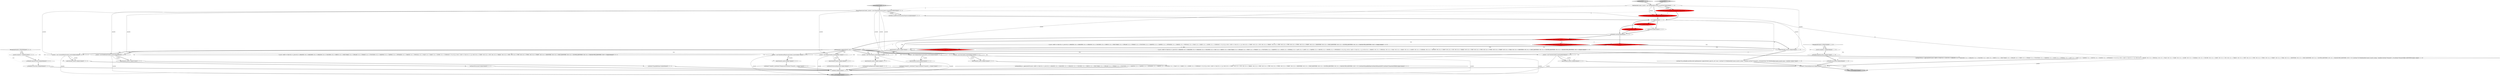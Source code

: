 digraph {
49 [style = filled, label = "getInterpreter().adaptivePredict(_input,77,_ctx)@@@9@@@['0', '0', '1']", fillcolor = white, shape = diamond image = "AAA0AAABBB3BBB"];
7 [style = filled, label = "{setState(728)_la = _input.LA(1)if ((((_la) & ~0x3f) == 0 && ((1L << _la) & ((1L << ANALYZE) | (1L << ANALYZED) | (1L << CATALOGS) | (1L << COLUMNS) | (1L << DAY) | (1L << DEBUG) | (1L << EXECUTABLE) | (1L << EXPLAIN) | (1L << FIRST) | (1L << FORMAT) | (1L << FUNCTIONS) | (1L << GRAPHVIZ) | (1L << HOUR) | (1L << INTERVAL) | (1L << LAST) | (1L << LIMIT) | (1L << MAPPED) | (1L << MINUTE) | (1L << MONTH) | (1L << OPTIMIZED))) != 0) || ((((_la - 65)) & ~0x3f) == 0 && ((1L << (_la - 65)) & ((1L << (PARSED - 65)) | (1L << (PHYSICAL - 65)) | (1L << (PLAN - 65)) | (1L << (RLIKE - 65)) | (1L << (QUERY - 65)) | (1L << (SCHEMAS - 65)) | (1L << (SECOND - 65)) | (1L << (SHOW - 65)) | (1L << (SYS - 65)) | (1L << (TABLES - 65)) | (1L << (TEXT - 65)) | (1L << (TYPE - 65)) | (1L << (TYPES - 65)) | (1L << (VERIFY - 65)) | (1L << (YEAR - 65)) | (1L << (IDENTIFIER - 65)) | (1L << (DIGIT_IDENTIFIER - 65)) | (1L << (QUOTED_IDENTIFIER - 65)) | (1L << (BACKQUOTED_IDENTIFIER - 65)))) != 0)) {{setState(725)((TableIdentifierContext)_localctx).catalog = identifier()setState(726)match(T__3)}}setState(730)match(TABLE_IDENTIFIER)}@@@11@@@['1', '1', '0']", fillcolor = white, shape = ellipse image = "AAA0AAABBB1BBB"];
20 [style = filled, label = "setState(737)@@@7@@@['0', '1', '0']", fillcolor = red, shape = ellipse image = "AAA1AAABBB2BBB"];
4 [style = filled, label = "RecognitionException re@@@45@@@['1', '1', '0']", fillcolor = white, shape = diamond image = "AAA0AAABBB1BBB"];
16 [style = filled, label = "_errHandler.sync(this)@@@8@@@['1', '1', '1']", fillcolor = white, shape = ellipse image = "AAA0AAABBB1BBB"];
55 [style = filled, label = "_localctx = new ExtractContext(_localctx)@@@17@@@['0', '0', '1']", fillcolor = white, shape = ellipse image = "AAA0AAABBB3BBB"];
32 [style = filled, label = "enterOuterAlt(_localctx,4)@@@32@@@['0', '0', '1']", fillcolor = white, shape = ellipse image = "AAA0AAABBB3BBB"];
51 [style = filled, label = "enterOuterAlt(_localctx,1)@@@11@@@['0', '0', '1']", fillcolor = white, shape = ellipse image = "AAA0AAABBB3BBB"];
57 [style = filled, label = "{setState(562)castExpression()}@@@12@@@['0', '0', '1']", fillcolor = white, shape = ellipse image = "AAA0AAABBB3BBB"];
43 [style = filled, label = "enterOuterAlt(_localctx,7)@@@67@@@['0', '0', '1']", fillcolor = white, shape = ellipse image = "AAA0AAABBB3BBB"];
47 [style = filled, label = "enterRule(_localctx,60,RULE_primaryExpression)@@@4@@@['0', '0', '1']", fillcolor = white, shape = ellipse image = "AAA0AAABBB3BBB"];
18 [style = filled, label = "enterRule(_localctx,90,RULE_tableIdentifier)@@@4@@@['1', '0', '0']", fillcolor = red, shape = ellipse image = "AAA1AAABBB1BBB"];
58 [style = filled, label = "{setState(576)qualifiedName()}@@@68@@@['0', '0', '1']", fillcolor = white, shape = ellipse image = "AAA0AAABBB3BBB"];
41 [style = filled, label = "_localctx = new ParenthesizedExpressionContext(_localctx)@@@73@@@['0', '0', '1']", fillcolor = white, shape = ellipse image = "AAA0AAABBB3BBB"];
12 [style = filled, label = "getInterpreter().adaptivePredict(_input,91,_ctx)@@@9@@@['1', '0', '0']", fillcolor = red, shape = diamond image = "AAA1AAABBB1BBB"];
26 [style = filled, label = "_localctx = new CastContext(_localctx)@@@10@@@['0', '0', '1']", fillcolor = white, shape = ellipse image = "AAA0AAABBB3BBB"];
5 [style = filled, label = "tableIdentifier['1', '0', '0']", fillcolor = lightgray, shape = diamond image = "AAA0AAABBB1BBB"];
0 [style = filled, label = "{setState(734)_errHandler.sync(this)switch (getInterpreter().adaptivePredict(_input,94,_ctx)) {case 1:{setState(731)((TableIdentifierContext)_localctx).catalog = identifier()setState(732)match(T__3)}breaksetState(736)((TableIdentifierContext)_localctx).name = identifier()}@@@27@@@['1', '1', '0']", fillcolor = white, shape = ellipse image = "AAA0AAABBB1BBB"];
23 [style = filled, label = "getInterpreter().adaptivePredict(_input,95,_ctx)@@@9@@@['0', '1', '0']", fillcolor = red, shape = diamond image = "AAA1AAABBB2BBB"];
27 [style = filled, label = "enterOuterAlt(_localctx,8)@@@74@@@['0', '0', '1']", fillcolor = white, shape = ellipse image = "AAA0AAABBB3BBB"];
3 [style = filled, label = "int _la@@@5@@@['1', '1', '1']", fillcolor = white, shape = ellipse image = "AAA0AAABBB1BBB"];
34 [style = filled, label = "_localctx = new DereferenceContext(_localctx)@@@66@@@['0', '0', '1']", fillcolor = white, shape = ellipse image = "AAA0AAABBB3BBB"];
25 [style = filled, label = "_localctx = new SubqueryExpressionContext(_localctx)@@@55@@@['0', '0', '1']", fillcolor = white, shape = ellipse image = "AAA0AAABBB3BBB"];
33 [style = filled, label = "_localctx = new FunctionContext(_localctx)@@@48@@@['0', '0', '1']", fillcolor = white, shape = ellipse image = "AAA0AAABBB3BBB"];
42 [style = filled, label = "enterOuterAlt(_localctx,3)@@@25@@@['0', '0', '1']", fillcolor = white, shape = ellipse image = "AAA0AAABBB3BBB"];
53 [style = filled, label = "{setState(564)constant()}@@@26@@@['0', '0', '1']", fillcolor = white, shape = ellipse image = "AAA0AAABBB3BBB"];
45 [style = filled, label = "{setState(577)match(T__0)setState(578)expression()setState(579)match(T__1)}@@@75@@@['0', '0', '1']", fillcolor = white, shape = ellipse image = "AAA0AAABBB3BBB"];
40 [style = filled, label = "PrimaryExpressionContext _localctx = new PrimaryExpressionContext(_ctx,getState())@@@3@@@['0', '0', '1']", fillcolor = white, shape = ellipse image = "AAA0AAABBB3BBB"];
31 [style = filled, label = "primaryExpression['0', '0', '1']", fillcolor = lightgray, shape = diamond image = "AAA0AAABBB3BBB"];
37 [style = filled, label = "enterOuterAlt(_localctx,5)@@@49@@@['0', '0', '1']", fillcolor = white, shape = ellipse image = "AAA0AAABBB3BBB"];
19 [style = filled, label = "enterRule(_localctx,96,RULE_tableIdentifier)@@@4@@@['0', '1', '0']", fillcolor = red, shape = ellipse image = "AAA1AAABBB2BBB"];
22 [style = filled, label = "tableIdentifier['0', '1', '0']", fillcolor = lightgray, shape = diamond image = "AAA0AAABBB2BBB"];
10 [style = filled, label = "_errHandler.recover(this,re)@@@48@@@['1', '1', '0']", fillcolor = white, shape = ellipse image = "AAA0AAABBB1BBB"];
13 [style = filled, label = "enterOuterAlt(_localctx,2)@@@26@@@['1', '1', '0']", fillcolor = white, shape = ellipse image = "AAA0AAABBB1BBB"];
38 [style = filled, label = "enterOuterAlt(_localctx,6)@@@56@@@['0', '0', '1']", fillcolor = white, shape = ellipse image = "AAA0AAABBB3BBB"];
56 [style = filled, label = "return _localctx@@@94@@@['0', '0', '1']", fillcolor = lightgray, shape = ellipse image = "AAA0AAABBB3BBB"];
29 [style = filled, label = "{setState(572)match(T__0)setState(573)query()setState(574)match(T__1)}@@@57@@@['0', '0', '1']", fillcolor = white, shape = ellipse image = "AAA0AAABBB3BBB"];
30 [style = filled, label = "setState(581)@@@7@@@['0', '0', '1']", fillcolor = white, shape = ellipse image = "AAA0AAABBB3BBB"];
44 [style = filled, label = "(((_la) & ~0x3f) == 0 && ((1L << _la) & ((1L << ANALYZE) | (1L << ANALYZED) | (1L << CATALOGS) | (1L << COLUMNS) | (1L << DEBUG) | (1L << EXECUTABLE) | (1L << EXPLAIN) | (1L << FORMAT) | (1L << FUNCTIONS) | (1L << GRAPHVIZ) | (1L << MAPPED) | (1L << OPTIMIZED) | (1L << PARSED) | (1L << PHYSICAL) | (1L << PLAN) | (1L << RLIKE) | (1L << QUERY) | (1L << SCHEMAS))) != 0) || ((((_la - 64)) & ~0x3f) == 0 && ((1L << (_la - 64)) & ((1L << (SHOW - 64)) | (1L << (SYS - 64)) | (1L << (TABLES - 64)) | (1L << (TEXT - 64)) | (1L << (TYPE - 64)) | (1L << (TYPES - 64)) | (1L << (VERIFY - 64)) | (1L << (IDENTIFIER - 64)) | (1L << (DIGIT_IDENTIFIER - 64)) | (1L << (QUOTED_IDENTIFIER - 64)) | (1L << (BACKQUOTED_IDENTIFIER - 64)))) != 0)@@@36@@@['0', '0', '1']", fillcolor = white, shape = diamond image = "AAA0AAABBB3BBB"];
28 [style = filled, label = "_errHandler.reportError(this,re)@@@88@@@['0', '0', '1']", fillcolor = white, shape = ellipse image = "AAA0AAABBB3BBB"];
2 [style = filled, label = "_localctx.exception = re@@@46@@@['1', '1', '0']", fillcolor = white, shape = ellipse image = "AAA0AAABBB1BBB"];
50 [style = filled, label = "_localctx.exception = re@@@87@@@['0', '0', '1']", fillcolor = white, shape = ellipse image = "AAA0AAABBB3BBB"];
21 [style = filled, label = "(((_la) & ~0x3f) == 0 && ((1L << _la) & ((1L << ANALYZE) | (1L << ANALYZED) | (1L << CATALOGS) | (1L << COLUMNS) | (1L << DAY) | (1L << DEBUG) | (1L << EXECUTABLE) | (1L << EXPLAIN) | (1L << FIRST) | (1L << FORMAT) | (1L << FUNCTIONS) | (1L << GRAPHVIZ) | (1L << HOUR) | (1L << INTERVAL) | (1L << LAST) | (1L << LIMIT) | (1L << MAPPED) | (1L << MINUTE) | (1L << MONTH) | (1L << OPTIMIZED))) != 0) || ((((_la - 65)) & ~0x3f) == 0 && ((1L << (_la - 65)) & ((1L << (PARSED - 65)) | (1L << (PHYSICAL - 65)) | (1L << (PLAN - 65)) | (1L << (RLIKE - 65)) | (1L << (QUERY - 65)) | (1L << (SCHEMAS - 65)) | (1L << (SECOND - 65)) | (1L << (SHOW - 65)) | (1L << (SYS - 65)) | (1L << (TABLES - 65)) | (1L << (TEXT - 65)) | (1L << (TYPE - 65)) | (1L << (TYPES - 65)) | (1L << (VERIFY - 65)) | (1L << (YEAR - 65)) | (1L << (IDENTIFIER - 65)) | (1L << (DIGIT_IDENTIFIER - 65)) | (1L << (QUOTED_IDENTIFIER - 65)) | (1L << (BACKQUOTED_IDENTIFIER - 65)))) != 0)@@@14@@@['0', '1', '0']", fillcolor = white, shape = diamond image = "AAA0AAABBB2BBB"];
24 [style = filled, label = "getInterpreter().adaptivePredict(_input,94,_ctx)@@@30@@@['0', '1', '0']", fillcolor = red, shape = diamond image = "AAA1AAABBB2BBB"];
9 [style = filled, label = "getInterpreter().adaptivePredict(_input,90,_ctx)@@@30@@@['1', '0', '0']", fillcolor = red, shape = diamond image = "AAA1AAABBB1BBB"];
59 [style = filled, label = "_localctx = new StarContext(_localctx)@@@31@@@['0', '0', '1']", fillcolor = white, shape = ellipse image = "AAA0AAABBB3BBB"];
17 [style = filled, label = "TableIdentifierContext _localctx = new TableIdentifierContext(_ctx,getState())@@@3@@@['1', '1', '0']", fillcolor = white, shape = ellipse image = "AAA0AAABBB1BBB"];
36 [style = filled, label = "{setState(563)extractExpression()}@@@19@@@['0', '0', '1']", fillcolor = white, shape = ellipse image = "AAA0AAABBB3BBB"];
11 [style = filled, label = "_errHandler.reportError(this,re)@@@47@@@['1', '1', '0']", fillcolor = white, shape = ellipse image = "AAA0AAABBB1BBB"];
46 [style = filled, label = "enterOuterAlt(_localctx,2)@@@18@@@['0', '0', '1']", fillcolor = white, shape = ellipse image = "AAA0AAABBB3BBB"];
52 [style = filled, label = "{exitRule()}@@@91@@@['0', '0', '1']", fillcolor = white, shape = ellipse image = "AAA0AAABBB3BBB"];
8 [style = filled, label = "return _localctx@@@53@@@['1', '1', '0']", fillcolor = lightgray, shape = ellipse image = "AAA0AAABBB1BBB"];
39 [style = filled, label = "RecognitionException re@@@86@@@['0', '0', '1']", fillcolor = white, shape = diamond image = "AAA0AAABBB3BBB"];
54 [style = filled, label = "_errHandler.recover(this,re)@@@89@@@['0', '0', '1']", fillcolor = white, shape = ellipse image = "AAA0AAABBB3BBB"];
14 [style = filled, label = "(((_la) & ~0x3f) == 0 && ((1L << _la) & ((1L << ANALYZE) | (1L << ANALYZED) | (1L << CATALOGS) | (1L << COLUMNS) | (1L << DEBUG) | (1L << EXECUTABLE) | (1L << EXPLAIN) | (1L << FORMAT) | (1L << FUNCTIONS) | (1L << GRAPHVIZ) | (1L << MAPPED) | (1L << OPTIMIZED) | (1L << PARSED) | (1L << PHYSICAL) | (1L << PLAN) | (1L << RLIKE) | (1L << QUERY) | (1L << SCHEMAS))) != 0) || ((((_la - 64)) & ~0x3f) == 0 && ((1L << (_la - 64)) & ((1L << (SHOW - 64)) | (1L << (SYS - 64)) | (1L << (TABLES - 64)) | (1L << (TEXT - 64)) | (1L << (TYPE - 64)) | (1L << (TYPES - 64)) | (1L << (VERIFY - 64)) | (1L << (IDENTIFIER - 64)) | (1L << (DIGIT_IDENTIFIER - 64)) | (1L << (QUOTED_IDENTIFIER - 64)) | (1L << (BACKQUOTED_IDENTIFIER - 64)))) != 0)@@@14@@@['1', '0', '0']", fillcolor = white, shape = diamond image = "AAA0AAABBB1BBB"];
48 [style = filled, label = "{setState(568)_la = _input.LA(1)if ((((_la) & ~0x3f) == 0 && ((1L << _la) & ((1L << ANALYZE) | (1L << ANALYZED) | (1L << CATALOGS) | (1L << COLUMNS) | (1L << DEBUG) | (1L << EXECUTABLE) | (1L << EXPLAIN) | (1L << FORMAT) | (1L << FUNCTIONS) | (1L << GRAPHVIZ) | (1L << MAPPED) | (1L << OPTIMIZED) | (1L << PARSED) | (1L << PHYSICAL) | (1L << PLAN) | (1L << RLIKE) | (1L << QUERY) | (1L << SCHEMAS))) != 0) || ((((_la - 64)) & ~0x3f) == 0 && ((1L << (_la - 64)) & ((1L << (SHOW - 64)) | (1L << (SYS - 64)) | (1L << (TABLES - 64)) | (1L << (TEXT - 64)) | (1L << (TYPE - 64)) | (1L << (TYPES - 64)) | (1L << (VERIFY - 64)) | (1L << (IDENTIFIER - 64)) | (1L << (DIGIT_IDENTIFIER - 64)) | (1L << (QUOTED_IDENTIFIER - 64)) | (1L << (BACKQUOTED_IDENTIFIER - 64)))) != 0)) {{setState(565)qualifiedName()setState(566)match(DOT)}}setState(570)match(ASTERISK)}@@@33@@@['0', '0', '1']", fillcolor = white, shape = ellipse image = "AAA0AAABBB3BBB"];
15 [style = filled, label = "{setState(571)functionExpression()}@@@50@@@['1', '1', '1']", fillcolor = white, shape = ellipse image = "AAA0AAABBB1BBB"];
35 [style = filled, label = "_localctx = new ConstantDefaultContext(_localctx)@@@24@@@['0', '0', '1']", fillcolor = white, shape = ellipse image = "AAA0AAABBB3BBB"];
1 [style = filled, label = "setState(711)@@@7@@@['1', '0', '0']", fillcolor = red, shape = ellipse image = "AAA1AAABBB1BBB"];
6 [style = filled, label = "enterOuterAlt(_localctx,1)@@@10@@@['1', '1', '0']", fillcolor = white, shape = ellipse image = "AAA0AAABBB1BBB"];
18->3 [style = bold, label=""];
3->7 [style = solid, label="_la"];
25->38 [style = solid, label="_localctx"];
49->59 [style = bold, label=""];
49->55 [style = dotted, label="true"];
49->34 [style = dotted, label="true"];
40->26 [style = solid, label="_localctx"];
37->15 [style = bold, label=""];
40->25 [style = solid, label="_localctx"];
0->15 [style = bold, label=""];
26->51 [style = bold, label=""];
49->55 [style = bold, label=""];
48->52 [style = bold, label=""];
20->16 [style = bold, label=""];
16->49 [style = bold, label=""];
23->13 [style = bold, label=""];
15->52 [style = bold, label=""];
12->49 [style = dashed, label="0"];
6->26 [style = dashed, label="0"];
33->56 [style = solid, label="_localctx"];
35->42 [style = solid, label="_localctx"];
40->41 [style = solid, label="_localctx"];
40->47 [style = bold, label=""];
27->45 [style = bold, label=""];
40->33 [style = solid, label="_localctx"];
55->46 [style = solid, label="_localctx"];
31->40 [style = bold, label=""];
26->51 [style = solid, label="_localctx"];
3->30 [style = bold, label=""];
19->3 [style = bold, label=""];
43->58 [style = bold, label=""];
39->50 [style = bold, label=""];
55->56 [style = solid, label="_localctx"];
25->56 [style = solid, label="_localctx"];
54->52 [style = bold, label=""];
40->35 [style = solid, label="_localctx"];
53->52 [style = bold, label=""];
59->32 [style = bold, label=""];
23->21 [style = dotted, label="true"];
26->56 [style = solid, label="_localctx"];
28->54 [style = bold, label=""];
59->56 [style = solid, label="_localctx"];
46->36 [style = bold, label=""];
4->2 [style = bold, label=""];
5->17 [style = bold, label=""];
29->52 [style = bold, label=""];
50->28 [style = bold, label=""];
49->27 [style = dotted, label="true"];
49->51 [style = dotted, label="true"];
49->25 [style = bold, label=""];
7->8 [style = solid, label="_localctx"];
49->44 [style = dotted, label="true"];
49->41 [style = dotted, label="true"];
12->6 [style = dotted, label="true"];
1->16 [style = bold, label=""];
49->59 [style = dotted, label="true"];
49->41 [style = bold, label=""];
22->17 [style = bold, label=""];
13->33 [style = dashed, label="0"];
40->59 [style = solid, label="_localctx"];
32->48 [style = bold, label=""];
6->7 [style = bold, label=""];
40->55 [style = solid, label="_localctx"];
45->52 [style = bold, label=""];
40->34 [style = solid, label="_localctx"];
23->24 [style = dotted, label="true"];
49->46 [style = dotted, label="true"];
4->2 [style = dotted, label="true"];
13->0 [style = bold, label=""];
25->38 [style = bold, label=""];
12->23 [style = dashed, label="0"];
47->3 [style = bold, label=""];
17->18 [style = solid, label="_localctx"];
41->27 [style = bold, label=""];
3->1 [style = bold, label=""];
49->35 [style = bold, label=""];
39->50 [style = dotted, label="true"];
4->10 [style = dotted, label="true"];
36->52 [style = bold, label=""];
35->42 [style = bold, label=""];
1->30 [style = dashed, label="0"];
4->11 [style = dotted, label="true"];
35->56 [style = solid, label="_localctx"];
16->23 [style = bold, label=""];
3->48 [style = solid, label="_la"];
49->42 [style = dotted, label="true"];
0->8 [style = solid, label="_localctx"];
59->32 [style = solid, label="_localctx"];
12->13 [style = bold, label=""];
12->13 [style = dotted, label="true"];
34->56 [style = solid, label="_localctx"];
11->10 [style = bold, label=""];
17->6 [style = solid, label="_localctx"];
40->47 [style = solid, label="_localctx"];
17->19 [style = solid, label="_localctx"];
33->37 [style = solid, label="_localctx"];
23->6 [style = bold, label=""];
23->13 [style = dotted, label="true"];
49->33 [style = dotted, label="true"];
7->15 [style = bold, label=""];
49->26 [style = dotted, label="true"];
51->57 [style = bold, label=""];
33->37 [style = bold, label=""];
34->43 [style = bold, label=""];
49->38 [style = dotted, label="true"];
2->11 [style = bold, label=""];
15->8 [style = bold, label=""];
49->37 [style = dotted, label="true"];
49->43 [style = dotted, label="true"];
39->54 [style = dotted, label="true"];
41->27 [style = solid, label="_localctx"];
18->47 [style = dashed, label="0"];
10->15 [style = bold, label=""];
9->24 [style = dashed, label="0"];
23->6 [style = dotted, label="true"];
17->13 [style = solid, label="_localctx"];
38->29 [style = bold, label=""];
52->56 [style = bold, label=""];
34->43 [style = solid, label="_localctx"];
18->19 [style = dashed, label="0"];
49->34 [style = bold, label=""];
12->6 [style = bold, label=""];
17->19 [style = bold, label=""];
49->25 [style = dotted, label="true"];
57->52 [style = bold, label=""];
1->20 [style = dashed, label="0"];
12->14 [style = dotted, label="true"];
3->20 [style = bold, label=""];
49->35 [style = dotted, label="true"];
55->46 [style = bold, label=""];
41->56 [style = solid, label="_localctx"];
17->40 [style = dashed, label="0"];
49->33 [style = bold, label=""];
39->28 [style = dotted, label="true"];
58->52 [style = bold, label=""];
49->26 [style = bold, label=""];
30->16 [style = bold, label=""];
16->12 [style = bold, label=""];
49->32 [style = dotted, label="true"];
42->53 [style = bold, label=""];
17->18 [style = bold, label=""];
12->9 [style = dotted, label="true"];
}
